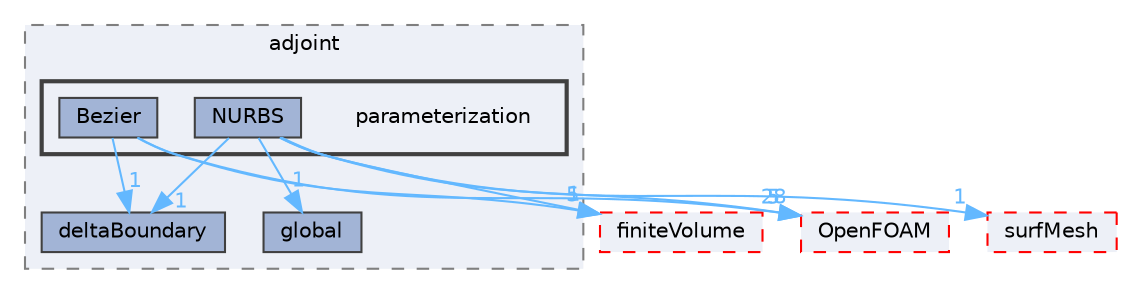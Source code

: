 digraph "src/optimisation/adjointOptimisation/adjoint/parameterization"
{
 // LATEX_PDF_SIZE
  bgcolor="transparent";
  edge [fontname=Helvetica,fontsize=10,labelfontname=Helvetica,labelfontsize=10];
  node [fontname=Helvetica,fontsize=10,shape=box,height=0.2,width=0.4];
  compound=true
  subgraph clusterdir_ec068ce9daa9333922b6d138eb1e178a {
    graph [ bgcolor="#edf0f7", pencolor="grey50", label="adjoint", fontname=Helvetica,fontsize=10 style="filled,dashed", URL="dir_ec068ce9daa9333922b6d138eb1e178a.html",tooltip=""]
  dir_b2bffebd305523ae74de52534349e8c7 [label="deltaBoundary", fillcolor="#a2b4d6", color="grey25", style="filled", URL="dir_b2bffebd305523ae74de52534349e8c7.html",tooltip=""];
  dir_dd56dc4c5f6c51768e20e60d3fce2a94 [label="global", fillcolor="#a2b4d6", color="grey25", style="filled", URL="dir_dd56dc4c5f6c51768e20e60d3fce2a94.html",tooltip=""];
  subgraph clusterdir_b99de617d441e60a7bad4cdf0a5e480b {
    graph [ bgcolor="#edf0f7", pencolor="grey25", label="", fontname=Helvetica,fontsize=10 style="filled,bold", URL="dir_b99de617d441e60a7bad4cdf0a5e480b.html",tooltip=""]
    dir_b99de617d441e60a7bad4cdf0a5e480b [shape=plaintext, label="parameterization"];
  dir_8158453879ca8e8fa78c40a8ee90c648 [label="Bezier", fillcolor="#a2b4d6", color="grey25", style="filled", URL="dir_8158453879ca8e8fa78c40a8ee90c648.html",tooltip=""];
  dir_e9c807a621f0bc0251c51ef6c4440316 [label="NURBS", fillcolor="#a2b4d6", color="grey25", style="filled", URL="dir_e9c807a621f0bc0251c51ef6c4440316.html",tooltip=""];
  }
  }
  dir_0a88fe22feb23ce5f078a04a1df67721 [label="surfMesh", fillcolor="#edf0f7", color="red", style="filled,dashed", URL="dir_0a88fe22feb23ce5f078a04a1df67721.html",tooltip=""];
  dir_9bd15774b555cf7259a6fa18f99fe99b [label="finiteVolume", fillcolor="#edf0f7", color="red", style="filled,dashed", URL="dir_9bd15774b555cf7259a6fa18f99fe99b.html",tooltip=""];
  dir_c5473ff19b20e6ec4dfe5c310b3778a8 [label="OpenFOAM", fillcolor="#edf0f7", color="red", style="filled,dashed", URL="dir_c5473ff19b20e6ec4dfe5c310b3778a8.html",tooltip=""];
  dir_8158453879ca8e8fa78c40a8ee90c648->dir_9bd15774b555cf7259a6fa18f99fe99b [headlabel="5", labeldistance=1.5 headhref="dir_000260_001387.html" href="dir_000260_001387.html" color="steelblue1" fontcolor="steelblue1"];
  dir_8158453879ca8e8fa78c40a8ee90c648->dir_b2bffebd305523ae74de52534349e8c7 [headlabel="1", labeldistance=1.5 headhref="dir_000260_000839.html" href="dir_000260_000839.html" color="steelblue1" fontcolor="steelblue1"];
  dir_8158453879ca8e8fa78c40a8ee90c648->dir_c5473ff19b20e6ec4dfe5c310b3778a8 [headlabel="5", labeldistance=1.5 headhref="dir_000260_002695.html" href="dir_000260_002695.html" color="steelblue1" fontcolor="steelblue1"];
  dir_e9c807a621f0bc0251c51ef6c4440316->dir_c5473ff19b20e6ec4dfe5c310b3778a8 [headlabel="28", labeldistance=1.5 headhref="dir_002634_002695.html" href="dir_002634_002695.html" color="steelblue1" fontcolor="steelblue1"];
  dir_e9c807a621f0bc0251c51ef6c4440316->dir_0a88fe22feb23ce5f078a04a1df67721 [headlabel="1", labeldistance=1.5 headhref="dir_002634_003891.html" href="dir_002634_003891.html" color="steelblue1" fontcolor="steelblue1"];
  dir_e9c807a621f0bc0251c51ef6c4440316->dir_b2bffebd305523ae74de52534349e8c7 [headlabel="1", labeldistance=1.5 headhref="dir_002634_000839.html" href="dir_002634_000839.html" color="steelblue1" fontcolor="steelblue1"];
  dir_e9c807a621f0bc0251c51ef6c4440316->dir_9bd15774b555cf7259a6fa18f99fe99b [headlabel="1", labeldistance=1.5 headhref="dir_002634_001387.html" href="dir_002634_001387.html" color="steelblue1" fontcolor="steelblue1"];
  dir_e9c807a621f0bc0251c51ef6c4440316->dir_dd56dc4c5f6c51768e20e60d3fce2a94 [headlabel="1", labeldistance=1.5 headhref="dir_002634_001646.html" href="dir_002634_001646.html" color="steelblue1" fontcolor="steelblue1"];
}
